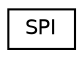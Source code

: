 digraph "Graphical Class Hierarchy"
{
  edge [fontname="Helvetica",fontsize="10",labelfontname="Helvetica",labelfontsize="10"];
  node [fontname="Helvetica",fontsize="10",shape=record];
  rankdir="LR";
  Node1 [label="SPI",height=0.2,width=0.4,color="black", fillcolor="white", style="filled",URL="$da/d8d/classSPI.html"];
}

